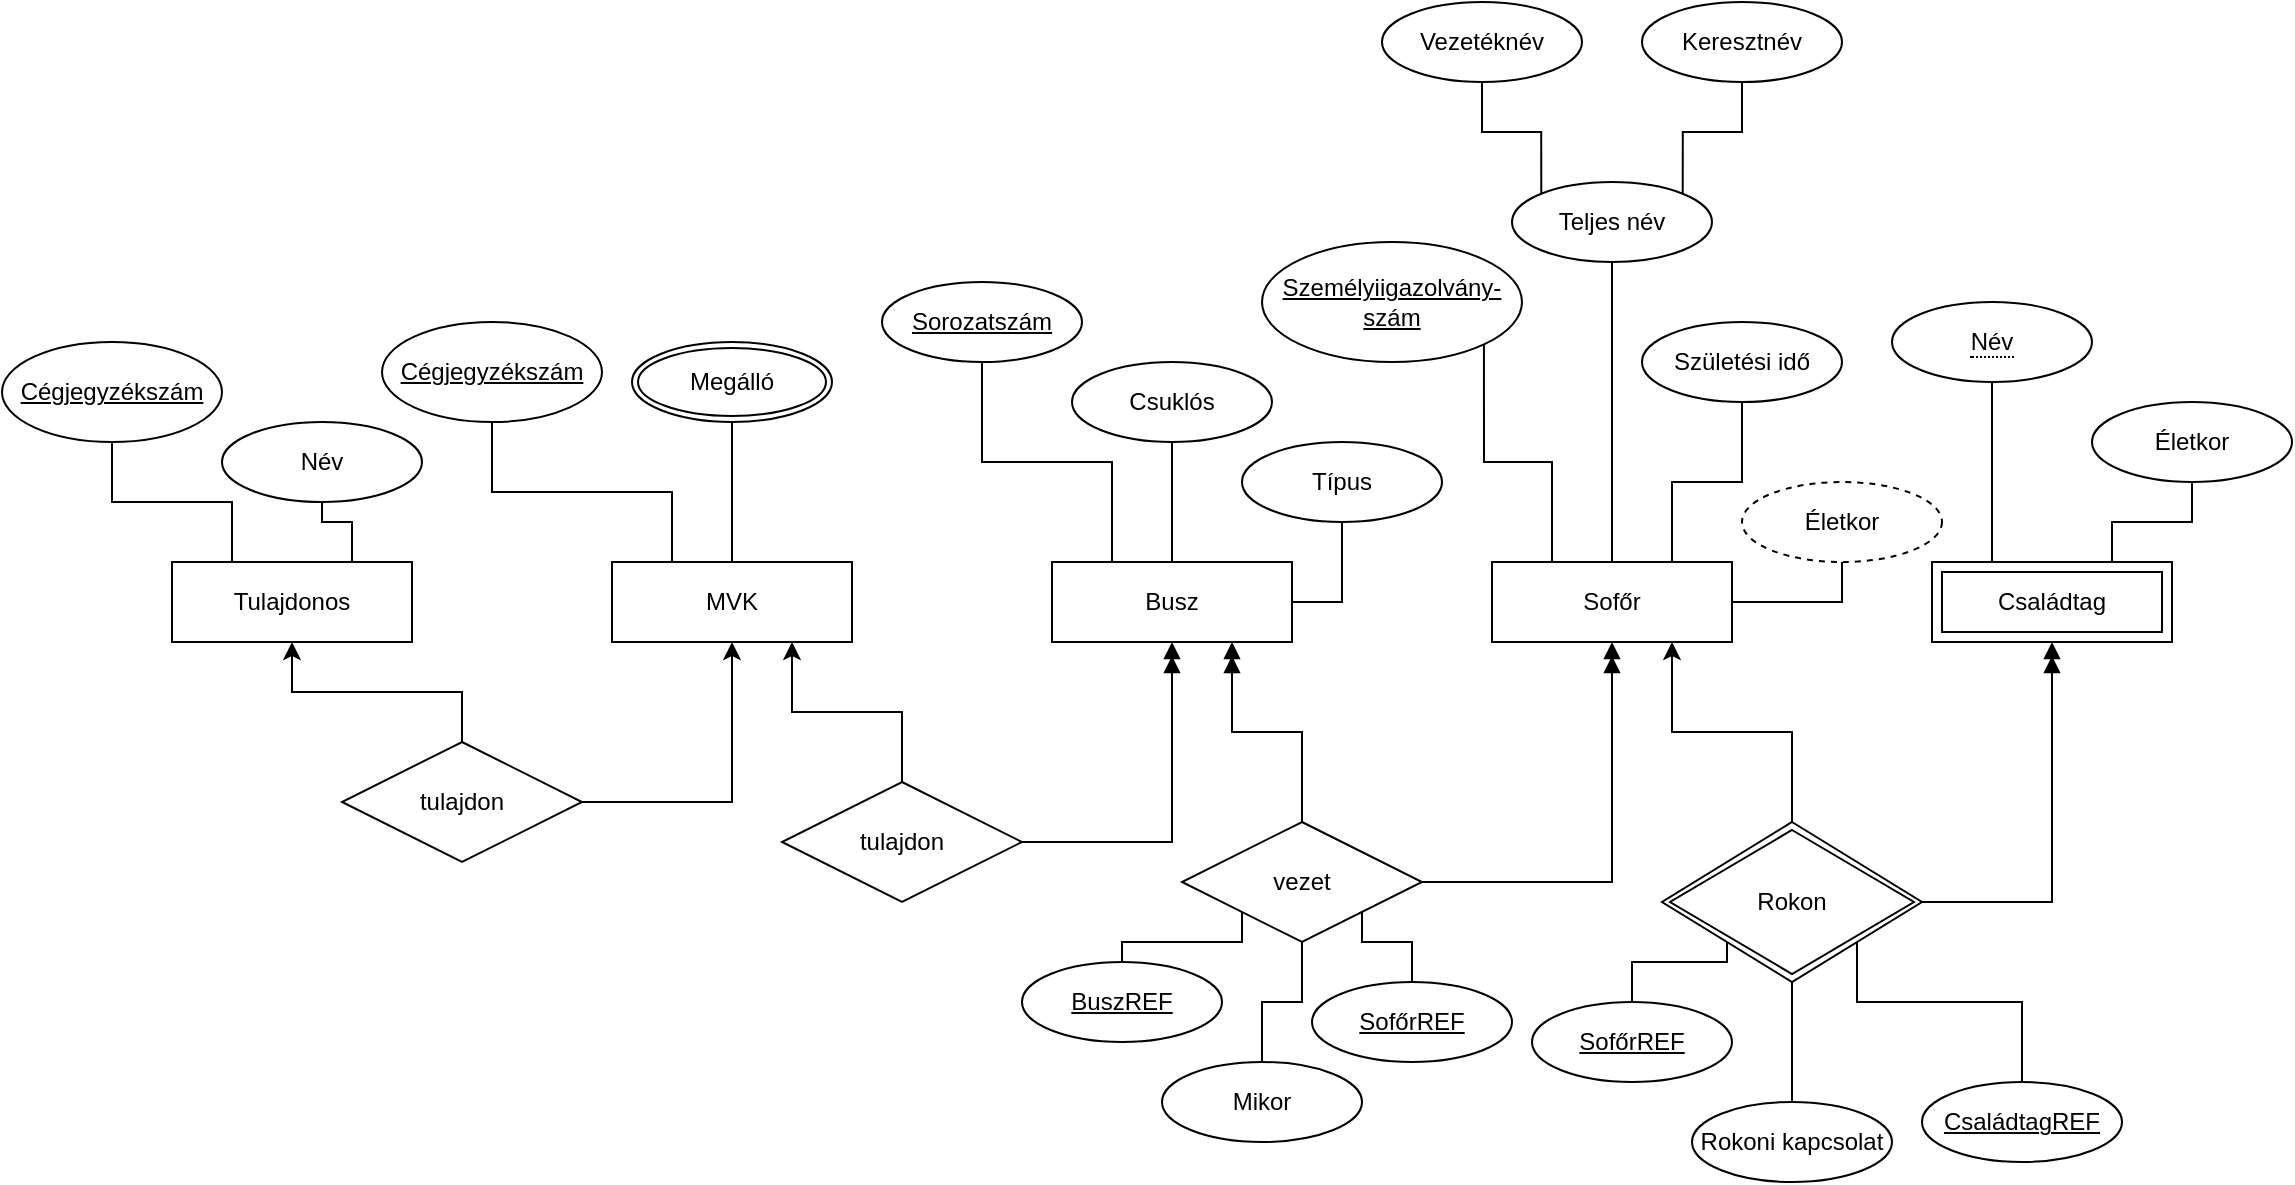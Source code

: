 <mxfile version="22.1.2" type="device">
  <diagram name="Page-1" id="-KSbTchRi5oSx1KYFNA2">
    <mxGraphModel dx="1195" dy="703" grid="1" gridSize="10" guides="1" tooltips="1" connect="1" arrows="1" fold="1" page="1" pageScale="1" pageWidth="1169" pageHeight="827" math="0" shadow="0">
      <root>
        <mxCell id="0" />
        <mxCell id="1" parent="0" />
        <mxCell id="SRuLeg0DOs1BjyrIENVz-41" style="edgeStyle=orthogonalEdgeStyle;rounded=0;orthogonalLoop=1;jettySize=auto;html=1;exitX=0.25;exitY=0;exitDx=0;exitDy=0;entryX=0.5;entryY=1;entryDx=0;entryDy=0;endArrow=none;endFill=0;" parent="1" source="SRuLeg0DOs1BjyrIENVz-1" target="SRuLeg0DOs1BjyrIENVz-38" edge="1">
          <mxGeometry relative="1" as="geometry" />
        </mxCell>
        <mxCell id="SRuLeg0DOs1BjyrIENVz-42" style="edgeStyle=orthogonalEdgeStyle;rounded=0;orthogonalLoop=1;jettySize=auto;html=1;exitX=0.5;exitY=0;exitDx=0;exitDy=0;entryX=0.5;entryY=1;entryDx=0;entryDy=0;endArrow=none;endFill=0;" parent="1" source="SRuLeg0DOs1BjyrIENVz-1" target="SRuLeg0DOs1BjyrIENVz-40" edge="1">
          <mxGeometry relative="1" as="geometry" />
        </mxCell>
        <mxCell id="SRuLeg0DOs1BjyrIENVz-1" value="MVK" style="whiteSpace=wrap;html=1;align=center;" parent="1" vertex="1">
          <mxGeometry x="305" y="330" width="120" height="40" as="geometry" />
        </mxCell>
        <mxCell id="SRuLeg0DOs1BjyrIENVz-44" style="edgeStyle=orthogonalEdgeStyle;rounded=0;orthogonalLoop=1;jettySize=auto;html=1;exitX=0.25;exitY=0;exitDx=0;exitDy=0;entryX=0.5;entryY=1;entryDx=0;entryDy=0;endArrow=none;endFill=0;" parent="1" source="SRuLeg0DOs1BjyrIENVz-2" target="SRuLeg0DOs1BjyrIENVz-43" edge="1">
          <mxGeometry relative="1" as="geometry" />
        </mxCell>
        <mxCell id="SRuLeg0DOs1BjyrIENVz-45" style="edgeStyle=orthogonalEdgeStyle;rounded=0;orthogonalLoop=1;jettySize=auto;html=1;exitX=0.5;exitY=0;exitDx=0;exitDy=0;entryX=0.5;entryY=1;entryDx=0;entryDy=0;endArrow=none;endFill=0;" parent="1" source="SRuLeg0DOs1BjyrIENVz-2" target="SRuLeg0DOs1BjyrIENVz-39" edge="1">
          <mxGeometry relative="1" as="geometry" />
        </mxCell>
        <mxCell id="SRuLeg0DOs1BjyrIENVz-66" style="edgeStyle=orthogonalEdgeStyle;rounded=0;orthogonalLoop=1;jettySize=auto;html=1;exitX=1;exitY=0.5;exitDx=0;exitDy=0;entryX=0.5;entryY=1;entryDx=0;entryDy=0;endArrow=none;endFill=0;" parent="1" source="SRuLeg0DOs1BjyrIENVz-2" target="SRuLeg0DOs1BjyrIENVz-64" edge="1">
          <mxGeometry relative="1" as="geometry" />
        </mxCell>
        <mxCell id="SRuLeg0DOs1BjyrIENVz-2" value="Busz" style="whiteSpace=wrap;html=1;align=center;" parent="1" vertex="1">
          <mxGeometry x="525" y="330" width="120" height="40" as="geometry" />
        </mxCell>
        <mxCell id="SRuLeg0DOs1BjyrIENVz-36" style="edgeStyle=orthogonalEdgeStyle;rounded=0;orthogonalLoop=1;jettySize=auto;html=1;endArrow=none;endFill=0;entryX=0.5;entryY=1;entryDx=0;entryDy=0;exitX=0.25;exitY=0;exitDx=0;exitDy=0;" parent="1" source="SRuLeg0DOs1BjyrIENVz-3" target="SRuLeg0DOs1BjyrIENVz-35" edge="1">
          <mxGeometry relative="1" as="geometry">
            <mxPoint x="130" y="270" as="targetPoint" />
          </mxGeometry>
        </mxCell>
        <mxCell id="Q4waHepxoqTfr1Zh1z3l-3" style="edgeStyle=orthogonalEdgeStyle;rounded=0;orthogonalLoop=1;jettySize=auto;html=1;exitX=0.75;exitY=0;exitDx=0;exitDy=0;" parent="1" source="Q4waHepxoqTfr1Zh1z3l-4" edge="1">
          <mxGeometry relative="1" as="geometry">
            <mxPoint x="150" y="280" as="targetPoint" />
          </mxGeometry>
        </mxCell>
        <mxCell id="SRuLeg0DOs1BjyrIENVz-3" value="Tulajdonos" style="whiteSpace=wrap;html=1;align=center;" parent="1" vertex="1">
          <mxGeometry x="85" y="330" width="120" height="40" as="geometry" />
        </mxCell>
        <mxCell id="SRuLeg0DOs1BjyrIENVz-47" style="edgeStyle=orthogonalEdgeStyle;rounded=0;orthogonalLoop=1;jettySize=auto;html=1;exitX=0.25;exitY=0;exitDx=0;exitDy=0;entryX=1;entryY=1;entryDx=0;entryDy=0;endArrow=none;endFill=0;" parent="1" source="SRuLeg0DOs1BjyrIENVz-4" target="SRuLeg0DOs1BjyrIENVz-46" edge="1">
          <mxGeometry relative="1" as="geometry">
            <Array as="points">
              <mxPoint x="775" y="280" />
              <mxPoint x="741" y="280" />
            </Array>
          </mxGeometry>
        </mxCell>
        <mxCell id="SRuLeg0DOs1BjyrIENVz-50" style="edgeStyle=orthogonalEdgeStyle;rounded=0;orthogonalLoop=1;jettySize=auto;html=1;exitX=0.75;exitY=0;exitDx=0;exitDy=0;entryX=0.5;entryY=1;entryDx=0;entryDy=0;endArrow=none;endFill=0;" parent="1" source="SRuLeg0DOs1BjyrIENVz-4" target="SRuLeg0DOs1BjyrIENVz-48" edge="1">
          <mxGeometry relative="1" as="geometry" />
        </mxCell>
        <mxCell id="SRuLeg0DOs1BjyrIENVz-51" style="edgeStyle=orthogonalEdgeStyle;rounded=0;orthogonalLoop=1;jettySize=auto;html=1;exitX=1;exitY=0.5;exitDx=0;exitDy=0;entryX=0.5;entryY=1;entryDx=0;entryDy=0;endArrow=none;endFill=0;" parent="1" source="SRuLeg0DOs1BjyrIENVz-4" target="SRuLeg0DOs1BjyrIENVz-49" edge="1">
          <mxGeometry relative="1" as="geometry" />
        </mxCell>
        <mxCell id="SRuLeg0DOs1BjyrIENVz-53" style="edgeStyle=orthogonalEdgeStyle;rounded=0;orthogonalLoop=1;jettySize=auto;html=1;exitX=0.5;exitY=0;exitDx=0;exitDy=0;entryX=0.5;entryY=1;entryDx=0;entryDy=0;endArrow=none;endFill=0;" parent="1" source="SRuLeg0DOs1BjyrIENVz-4" target="SRuLeg0DOs1BjyrIENVz-52" edge="1">
          <mxGeometry relative="1" as="geometry" />
        </mxCell>
        <mxCell id="SRuLeg0DOs1BjyrIENVz-4" value="Sofőr" style="whiteSpace=wrap;html=1;align=center;" parent="1" vertex="1">
          <mxGeometry x="745" y="330" width="120" height="40" as="geometry" />
        </mxCell>
        <mxCell id="SRuLeg0DOs1BjyrIENVz-60" style="edgeStyle=orthogonalEdgeStyle;rounded=0;orthogonalLoop=1;jettySize=auto;html=1;exitX=0.25;exitY=0;exitDx=0;exitDy=0;entryX=0.5;entryY=1;entryDx=0;entryDy=0;endArrow=none;endFill=0;" parent="1" source="SRuLeg0DOs1BjyrIENVz-5" target="SRuLeg0DOs1BjyrIENVz-59" edge="1">
          <mxGeometry relative="1" as="geometry" />
        </mxCell>
        <mxCell id="SRuLeg0DOs1BjyrIENVz-62" style="edgeStyle=orthogonalEdgeStyle;rounded=0;orthogonalLoop=1;jettySize=auto;html=1;exitX=0.75;exitY=0;exitDx=0;exitDy=0;entryX=0.5;entryY=1;entryDx=0;entryDy=0;endArrow=none;endFill=0;" parent="1" source="SRuLeg0DOs1BjyrIENVz-5" target="SRuLeg0DOs1BjyrIENVz-61" edge="1">
          <mxGeometry relative="1" as="geometry" />
        </mxCell>
        <mxCell id="SRuLeg0DOs1BjyrIENVz-5" value="Családtag" style="shape=ext;margin=3;double=1;whiteSpace=wrap;html=1;align=center;" parent="1" vertex="1">
          <mxGeometry x="965" y="330" width="120" height="40" as="geometry" />
        </mxCell>
        <mxCell id="SRuLeg0DOs1BjyrIENVz-17" style="edgeStyle=orthogonalEdgeStyle;rounded=0;orthogonalLoop=1;jettySize=auto;html=1;entryX=0.5;entryY=1;entryDx=0;entryDy=0;" parent="1" source="SRuLeg0DOs1BjyrIENVz-9" target="SRuLeg0DOs1BjyrIENVz-3" edge="1">
          <mxGeometry relative="1" as="geometry" />
        </mxCell>
        <mxCell id="SRuLeg0DOs1BjyrIENVz-18" style="edgeStyle=orthogonalEdgeStyle;rounded=0;orthogonalLoop=1;jettySize=auto;html=1;entryX=0.5;entryY=1;entryDx=0;entryDy=0;" parent="1" source="SRuLeg0DOs1BjyrIENVz-9" target="SRuLeg0DOs1BjyrIENVz-1" edge="1">
          <mxGeometry relative="1" as="geometry" />
        </mxCell>
        <mxCell id="SRuLeg0DOs1BjyrIENVz-9" value="tulajdon" style="shape=rhombus;perimeter=rhombusPerimeter;whiteSpace=wrap;html=1;align=center;" parent="1" vertex="1">
          <mxGeometry x="170" y="420" width="120" height="60" as="geometry" />
        </mxCell>
        <mxCell id="SRuLeg0DOs1BjyrIENVz-19" style="edgeStyle=orthogonalEdgeStyle;rounded=0;orthogonalLoop=1;jettySize=auto;html=1;entryX=0.75;entryY=1;entryDx=0;entryDy=0;" parent="1" source="SRuLeg0DOs1BjyrIENVz-11" target="SRuLeg0DOs1BjyrIENVz-1" edge="1">
          <mxGeometry relative="1" as="geometry" />
        </mxCell>
        <mxCell id="SRuLeg0DOs1BjyrIENVz-20" style="edgeStyle=orthogonalEdgeStyle;rounded=0;orthogonalLoop=1;jettySize=auto;html=1;entryX=0.5;entryY=1;entryDx=0;entryDy=0;endArrow=doubleBlock;endFill=1;" parent="1" source="SRuLeg0DOs1BjyrIENVz-11" target="SRuLeg0DOs1BjyrIENVz-2" edge="1">
          <mxGeometry relative="1" as="geometry" />
        </mxCell>
        <mxCell id="SRuLeg0DOs1BjyrIENVz-26" value="" style="edgeStyle=orthogonalEdgeStyle;rounded=0;orthogonalLoop=1;jettySize=auto;html=1;entryX=0.5;entryY=0;entryDx=0;entryDy=0;exitX=0;exitY=1;exitDx=0;exitDy=0;endArrow=none;endFill=0;" parent="1" source="SRuLeg0DOs1BjyrIENVz-12" target="SRuLeg0DOs1BjyrIENVz-27" edge="1">
          <mxGeometry relative="1" as="geometry">
            <mxPoint x="450" y="570" as="targetPoint" />
            <Array as="points">
              <mxPoint x="620" y="520" />
              <mxPoint x="560" y="520" />
            </Array>
          </mxGeometry>
        </mxCell>
        <mxCell id="SRuLeg0DOs1BjyrIENVz-29" style="edgeStyle=orthogonalEdgeStyle;rounded=0;orthogonalLoop=1;jettySize=auto;html=1;exitX=1;exitY=1;exitDx=0;exitDy=0;entryX=0.5;entryY=0;entryDx=0;entryDy=0;endArrow=none;endFill=0;" parent="1" source="SRuLeg0DOs1BjyrIENVz-12" target="SRuLeg0DOs1BjyrIENVz-28" edge="1">
          <mxGeometry relative="1" as="geometry">
            <Array as="points">
              <mxPoint x="680" y="520" />
              <mxPoint x="705" y="520" />
            </Array>
          </mxGeometry>
        </mxCell>
        <mxCell id="SRuLeg0DOs1BjyrIENVz-11" value="tulajdon" style="shape=rhombus;perimeter=rhombusPerimeter;whiteSpace=wrap;html=1;align=center;" parent="1" vertex="1">
          <mxGeometry x="390" y="440" width="120" height="60" as="geometry" />
        </mxCell>
        <mxCell id="SRuLeg0DOs1BjyrIENVz-21" style="edgeStyle=orthogonalEdgeStyle;rounded=0;orthogonalLoop=1;jettySize=auto;html=1;entryX=0.75;entryY=1;entryDx=0;entryDy=0;endArrow=doubleBlock;endFill=1;" parent="1" source="SRuLeg0DOs1BjyrIENVz-12" target="SRuLeg0DOs1BjyrIENVz-2" edge="1">
          <mxGeometry relative="1" as="geometry" />
        </mxCell>
        <mxCell id="SRuLeg0DOs1BjyrIENVz-22" style="edgeStyle=orthogonalEdgeStyle;rounded=0;orthogonalLoop=1;jettySize=auto;html=1;entryX=0.5;entryY=1;entryDx=0;entryDy=0;endArrow=doubleBlock;endFill=1;" parent="1" source="SRuLeg0DOs1BjyrIENVz-12" target="SRuLeg0DOs1BjyrIENVz-4" edge="1">
          <mxGeometry relative="1" as="geometry" />
        </mxCell>
        <mxCell id="8sG3ZI0zd1VorBRiexa_-4" style="edgeStyle=orthogonalEdgeStyle;rounded=0;orthogonalLoop=1;jettySize=auto;html=1;exitX=0.5;exitY=1;exitDx=0;exitDy=0;entryX=0.5;entryY=0;entryDx=0;entryDy=0;endArrow=none;endFill=0;" edge="1" parent="1" source="SRuLeg0DOs1BjyrIENVz-12" target="8sG3ZI0zd1VorBRiexa_-3">
          <mxGeometry relative="1" as="geometry" />
        </mxCell>
        <mxCell id="SRuLeg0DOs1BjyrIENVz-12" value="vezet" style="shape=rhombus;perimeter=rhombusPerimeter;whiteSpace=wrap;html=1;align=center;" parent="1" vertex="1">
          <mxGeometry x="590" y="460" width="120" height="60" as="geometry" />
        </mxCell>
        <mxCell id="SRuLeg0DOs1BjyrIENVz-24" style="edgeStyle=orthogonalEdgeStyle;rounded=0;orthogonalLoop=1;jettySize=auto;html=1;entryX=0.5;entryY=1;entryDx=0;entryDy=0;endArrow=doubleBlock;endFill=1;" parent="1" source="SRuLeg0DOs1BjyrIENVz-14" target="SRuLeg0DOs1BjyrIENVz-5" edge="1">
          <mxGeometry relative="1" as="geometry" />
        </mxCell>
        <mxCell id="SRuLeg0DOs1BjyrIENVz-33" style="edgeStyle=orthogonalEdgeStyle;rounded=0;orthogonalLoop=1;jettySize=auto;html=1;exitX=0;exitY=1;exitDx=0;exitDy=0;entryX=0.5;entryY=0;entryDx=0;entryDy=0;endArrow=none;endFill=0;" parent="1" source="SRuLeg0DOs1BjyrIENVz-14" target="SRuLeg0DOs1BjyrIENVz-31" edge="1">
          <mxGeometry relative="1" as="geometry">
            <Array as="points">
              <mxPoint x="863" y="530" />
              <mxPoint x="815" y="530" />
            </Array>
          </mxGeometry>
        </mxCell>
        <mxCell id="SRuLeg0DOs1BjyrIENVz-34" style="edgeStyle=orthogonalEdgeStyle;rounded=0;orthogonalLoop=1;jettySize=auto;html=1;exitX=1;exitY=1;exitDx=0;exitDy=0;entryX=0.5;entryY=0;entryDx=0;entryDy=0;endArrow=none;endFill=0;" parent="1" source="SRuLeg0DOs1BjyrIENVz-14" target="SRuLeg0DOs1BjyrIENVz-32" edge="1">
          <mxGeometry relative="1" as="geometry">
            <Array as="points">
              <mxPoint x="928" y="550" />
              <mxPoint x="1010" y="550" />
            </Array>
          </mxGeometry>
        </mxCell>
        <mxCell id="SRuLeg0DOs1BjyrIENVz-63" style="edgeStyle=orthogonalEdgeStyle;rounded=0;orthogonalLoop=1;jettySize=auto;html=1;exitX=0.5;exitY=0;exitDx=0;exitDy=0;entryX=0.75;entryY=1;entryDx=0;entryDy=0;" parent="1" source="SRuLeg0DOs1BjyrIENVz-14" target="SRuLeg0DOs1BjyrIENVz-4" edge="1">
          <mxGeometry relative="1" as="geometry" />
        </mxCell>
        <mxCell id="SRuLeg0DOs1BjyrIENVz-14" value="Rokon" style="shape=rhombus;double=1;perimeter=rhombusPerimeter;whiteSpace=wrap;html=1;align=center;" parent="1" vertex="1">
          <mxGeometry x="830" y="460" width="130" height="80" as="geometry" />
        </mxCell>
        <mxCell id="SRuLeg0DOs1BjyrIENVz-27" value="BuszREF" style="ellipse;whiteSpace=wrap;html=1;align=center;fontStyle=4;" parent="1" vertex="1">
          <mxGeometry x="510" y="530" width="100" height="40" as="geometry" />
        </mxCell>
        <mxCell id="SRuLeg0DOs1BjyrIENVz-28" value="SofőrREF" style="ellipse;whiteSpace=wrap;html=1;align=center;fontStyle=4;" parent="1" vertex="1">
          <mxGeometry x="655" y="540" width="100" height="40" as="geometry" />
        </mxCell>
        <mxCell id="SRuLeg0DOs1BjyrIENVz-31" value="SofőrREF" style="ellipse;whiteSpace=wrap;html=1;align=center;fontStyle=4;" parent="1" vertex="1">
          <mxGeometry x="765" y="550" width="100" height="40" as="geometry" />
        </mxCell>
        <mxCell id="SRuLeg0DOs1BjyrIENVz-32" value="CsaládtagREF" style="ellipse;whiteSpace=wrap;html=1;align=center;fontStyle=4;" parent="1" vertex="1">
          <mxGeometry x="960" y="590" width="100" height="40" as="geometry" />
        </mxCell>
        <mxCell id="SRuLeg0DOs1BjyrIENVz-35" value="Cégjegyzékszám" style="ellipse;whiteSpace=wrap;html=1;align=center;fontStyle=4;" parent="1" vertex="1">
          <mxGeometry y="220" width="110" height="50" as="geometry" />
        </mxCell>
        <mxCell id="SRuLeg0DOs1BjyrIENVz-38" value="Cégjegyzékszám" style="ellipse;whiteSpace=wrap;html=1;align=center;fontStyle=4;" parent="1" vertex="1">
          <mxGeometry x="190" y="210" width="110" height="50" as="geometry" />
        </mxCell>
        <mxCell id="SRuLeg0DOs1BjyrIENVz-39" value="Csuklós" style="ellipse;whiteSpace=wrap;html=1;align=center;" parent="1" vertex="1">
          <mxGeometry x="535" y="230" width="100" height="40" as="geometry" />
        </mxCell>
        <mxCell id="SRuLeg0DOs1BjyrIENVz-40" value="Megálló" style="ellipse;shape=doubleEllipse;margin=3;whiteSpace=wrap;html=1;align=center;" parent="1" vertex="1">
          <mxGeometry x="315" y="220" width="100" height="40" as="geometry" />
        </mxCell>
        <mxCell id="SRuLeg0DOs1BjyrIENVz-43" value="Sorozatszám" style="ellipse;whiteSpace=wrap;html=1;align=center;fontStyle=4;" parent="1" vertex="1">
          <mxGeometry x="440" y="190" width="100" height="40" as="geometry" />
        </mxCell>
        <mxCell id="SRuLeg0DOs1BjyrIENVz-46" value="Személyiigazolvány-szám" style="ellipse;whiteSpace=wrap;html=1;align=center;fontStyle=4;" parent="1" vertex="1">
          <mxGeometry x="630" y="170" width="130" height="60" as="geometry" />
        </mxCell>
        <mxCell id="SRuLeg0DOs1BjyrIENVz-48" value="Születési idő" style="ellipse;whiteSpace=wrap;html=1;align=center;" parent="1" vertex="1">
          <mxGeometry x="820" y="210" width="100" height="40" as="geometry" />
        </mxCell>
        <mxCell id="SRuLeg0DOs1BjyrIENVz-49" value="Életkor" style="ellipse;whiteSpace=wrap;html=1;align=center;dashed=1;" parent="1" vertex="1">
          <mxGeometry x="870" y="290" width="100" height="40" as="geometry" />
        </mxCell>
        <mxCell id="SRuLeg0DOs1BjyrIENVz-57" style="edgeStyle=orthogonalEdgeStyle;rounded=0;orthogonalLoop=1;jettySize=auto;html=1;exitX=0;exitY=0;exitDx=0;exitDy=0;entryX=0.5;entryY=1;entryDx=0;entryDy=0;endArrow=none;endFill=0;" parent="1" source="SRuLeg0DOs1BjyrIENVz-52" target="SRuLeg0DOs1BjyrIENVz-54" edge="1">
          <mxGeometry relative="1" as="geometry" />
        </mxCell>
        <mxCell id="SRuLeg0DOs1BjyrIENVz-58" style="edgeStyle=orthogonalEdgeStyle;rounded=0;orthogonalLoop=1;jettySize=auto;html=1;exitX=1;exitY=0;exitDx=0;exitDy=0;entryX=0.5;entryY=1;entryDx=0;entryDy=0;endArrow=none;endFill=0;" parent="1" source="SRuLeg0DOs1BjyrIENVz-52" target="SRuLeg0DOs1BjyrIENVz-55" edge="1">
          <mxGeometry relative="1" as="geometry" />
        </mxCell>
        <mxCell id="SRuLeg0DOs1BjyrIENVz-52" value="Teljes név" style="ellipse;whiteSpace=wrap;html=1;align=center;" parent="1" vertex="1">
          <mxGeometry x="755" y="140" width="100" height="40" as="geometry" />
        </mxCell>
        <mxCell id="SRuLeg0DOs1BjyrIENVz-54" value="Vezetéknév" style="ellipse;whiteSpace=wrap;html=1;align=center;" parent="1" vertex="1">
          <mxGeometry x="690" y="50" width="100" height="40" as="geometry" />
        </mxCell>
        <mxCell id="SRuLeg0DOs1BjyrIENVz-55" value="Keresztnév" style="ellipse;whiteSpace=wrap;html=1;align=center;" parent="1" vertex="1">
          <mxGeometry x="820" y="50" width="100" height="40" as="geometry" />
        </mxCell>
        <mxCell id="SRuLeg0DOs1BjyrIENVz-59" value="&lt;span style=&quot;border-bottom: 1px dotted&quot;&gt;Név&lt;/span&gt;" style="ellipse;whiteSpace=wrap;html=1;align=center;" parent="1" vertex="1">
          <mxGeometry x="945" y="200" width="100" height="40" as="geometry" />
        </mxCell>
        <mxCell id="SRuLeg0DOs1BjyrIENVz-61" value="Életkor" style="ellipse;whiteSpace=wrap;html=1;align=center;" parent="1" vertex="1">
          <mxGeometry x="1045" y="250" width="100" height="40" as="geometry" />
        </mxCell>
        <mxCell id="SRuLeg0DOs1BjyrIENVz-64" value="Típus" style="ellipse;whiteSpace=wrap;html=1;align=center;" parent="1" vertex="1">
          <mxGeometry x="620" y="270" width="100" height="40" as="geometry" />
        </mxCell>
        <mxCell id="Q4waHepxoqTfr1Zh1z3l-5" value="" style="edgeStyle=orthogonalEdgeStyle;rounded=0;orthogonalLoop=1;jettySize=auto;html=1;exitX=0.75;exitY=0;exitDx=0;exitDy=0;entryX=0.5;entryY=1;entryDx=0;entryDy=0;endArrow=none;endFill=0;" parent="1" source="SRuLeg0DOs1BjyrIENVz-3" target="Q4waHepxoqTfr1Zh1z3l-4" edge="1">
          <mxGeometry relative="1" as="geometry">
            <mxPoint x="150" y="280" as="targetPoint" />
            <mxPoint x="175" y="330" as="sourcePoint" />
            <Array as="points">
              <mxPoint x="175" y="310" />
              <mxPoint x="160" y="310" />
            </Array>
          </mxGeometry>
        </mxCell>
        <mxCell id="Q4waHepxoqTfr1Zh1z3l-4" value="Név" style="ellipse;whiteSpace=wrap;html=1;align=center;" parent="1" vertex="1">
          <mxGeometry x="110" y="260" width="100" height="40" as="geometry" />
        </mxCell>
        <mxCell id="8sG3ZI0zd1VorBRiexa_-2" style="edgeStyle=orthogonalEdgeStyle;rounded=0;orthogonalLoop=1;jettySize=auto;html=1;exitX=0.5;exitY=0;exitDx=0;exitDy=0;entryX=0.5;entryY=1;entryDx=0;entryDy=0;endArrow=none;endFill=0;" edge="1" parent="1" source="8sG3ZI0zd1VorBRiexa_-1" target="SRuLeg0DOs1BjyrIENVz-14">
          <mxGeometry relative="1" as="geometry" />
        </mxCell>
        <mxCell id="8sG3ZI0zd1VorBRiexa_-1" value="Rokoni kapcsolat" style="ellipse;whiteSpace=wrap;html=1;align=center;" vertex="1" parent="1">
          <mxGeometry x="845" y="600" width="100" height="40" as="geometry" />
        </mxCell>
        <mxCell id="8sG3ZI0zd1VorBRiexa_-3" value="Mikor" style="ellipse;whiteSpace=wrap;html=1;align=center;" vertex="1" parent="1">
          <mxGeometry x="580" y="580" width="100" height="40" as="geometry" />
        </mxCell>
      </root>
    </mxGraphModel>
  </diagram>
</mxfile>
